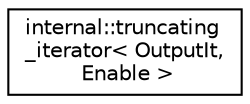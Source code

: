 digraph "Иерархия классов. Графический вид."
{
  edge [fontname="Helvetica",fontsize="10",labelfontname="Helvetica",labelfontsize="10"];
  node [fontname="Helvetica",fontsize="10",shape=record];
  rankdir="LR";
  Node0 [label="internal::truncating\l_iterator\< OutputIt,\l Enable \>",height=0.2,width=0.4,color="black", fillcolor="white", style="filled",URL="$classinternal_1_1truncating__iterator.html"];
}
